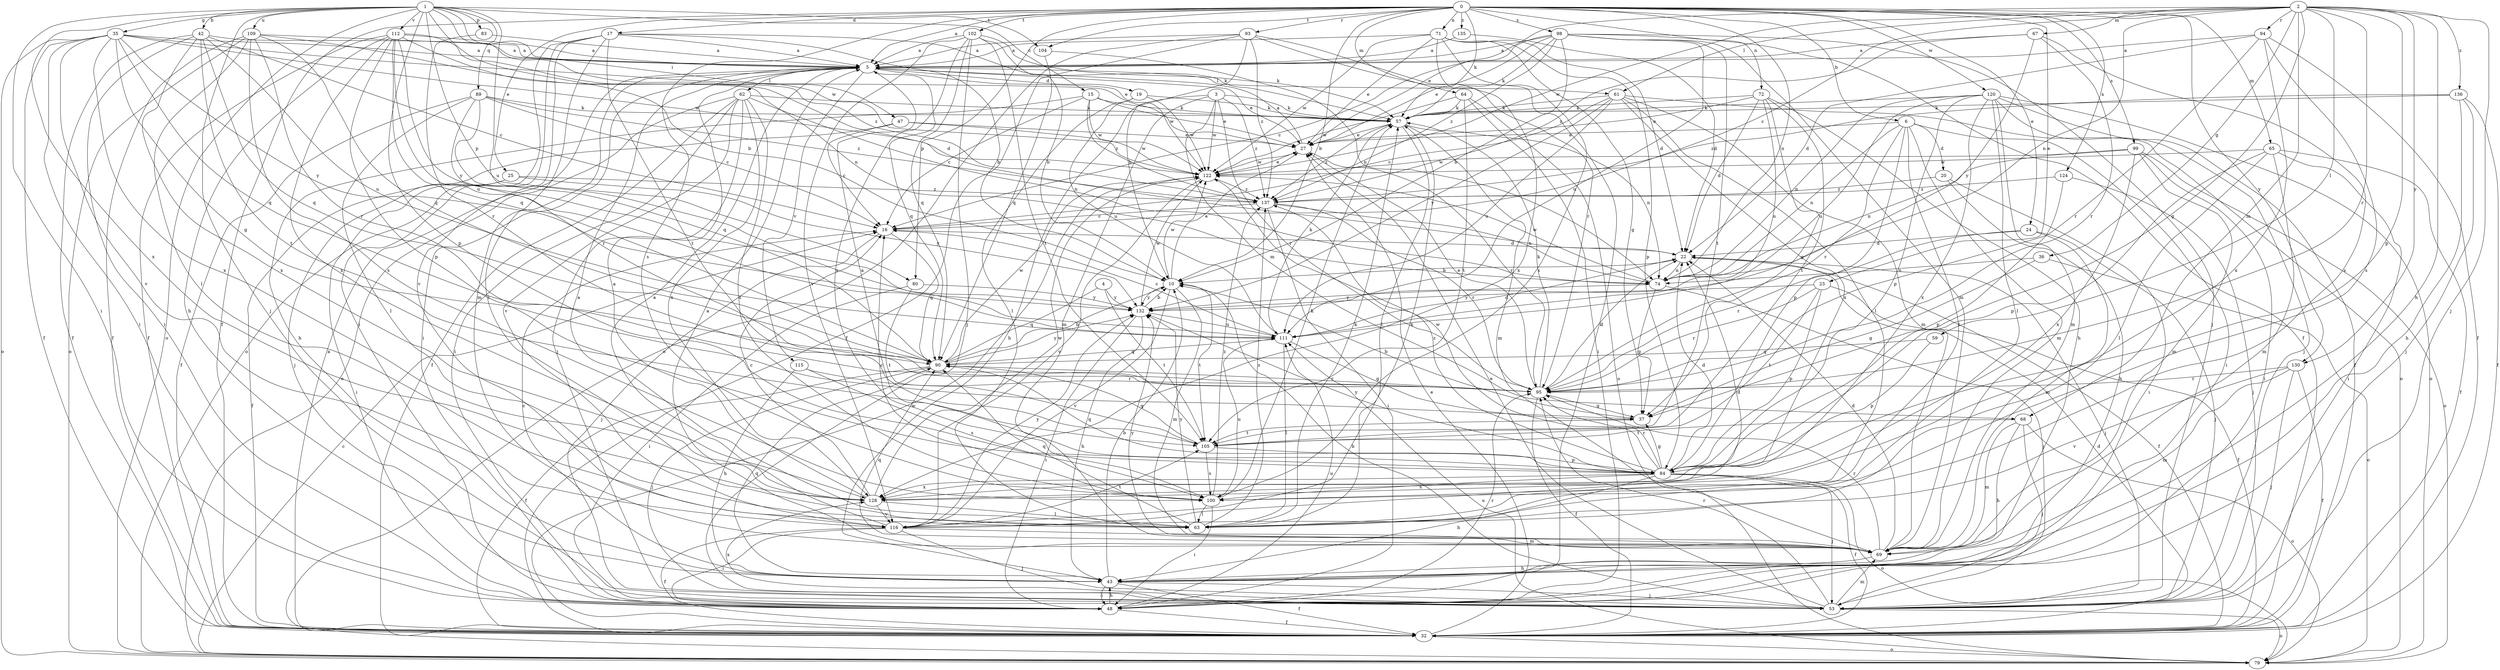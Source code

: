 strict digraph  {
0;
1;
2;
3;
4;
5;
6;
10;
15;
16;
17;
19;
20;
22;
23;
24;
25;
27;
32;
35;
36;
37;
42;
43;
47;
48;
53;
57;
59;
61;
62;
63;
64;
65;
67;
68;
69;
71;
72;
74;
79;
80;
83;
84;
89;
90;
93;
94;
95;
98;
99;
100;
102;
104;
105;
109;
111;
112;
115;
116;
120;
122;
124;
128;
130;
132;
135;
136;
137;
0 -> 5  [label=a];
0 -> 6  [label=b];
0 -> 10  [label=b];
0 -> 17  [label=d];
0 -> 23  [label=e];
0 -> 24  [label=e];
0 -> 25  [label=e];
0 -> 32  [label=f];
0 -> 57  [label=k];
0 -> 64  [label=m];
0 -> 65  [label=m];
0 -> 71  [label=n];
0 -> 72  [label=n];
0 -> 74  [label=n];
0 -> 80  [label=p];
0 -> 93  [label=r];
0 -> 98  [label=s];
0 -> 99  [label=s];
0 -> 100  [label=s];
0 -> 102  [label=t];
0 -> 104  [label=t];
0 -> 120  [label=w];
0 -> 124  [label=x];
0 -> 130  [label=y];
0 -> 135  [label=z];
1 -> 10  [label=b];
1 -> 15  [label=c];
1 -> 35  [label=g];
1 -> 42  [label=h];
1 -> 47  [label=i];
1 -> 48  [label=i];
1 -> 53  [label=j];
1 -> 79  [label=o];
1 -> 80  [label=p];
1 -> 83  [label=p];
1 -> 84  [label=p];
1 -> 89  [label=q];
1 -> 104  [label=t];
1 -> 109  [label=u];
1 -> 111  [label=u];
1 -> 112  [label=v];
1 -> 122  [label=w];
1 -> 128  [label=x];
2 -> 16  [label=c];
2 -> 27  [label=e];
2 -> 36  [label=g];
2 -> 37  [label=g];
2 -> 43  [label=h];
2 -> 53  [label=j];
2 -> 59  [label=l];
2 -> 61  [label=l];
2 -> 67  [label=m];
2 -> 68  [label=m];
2 -> 74  [label=n];
2 -> 84  [label=p];
2 -> 94  [label=r];
2 -> 95  [label=r];
2 -> 122  [label=w];
2 -> 130  [label=y];
2 -> 136  [label=z];
3 -> 43  [label=h];
3 -> 57  [label=k];
3 -> 68  [label=m];
3 -> 69  [label=m];
3 -> 95  [label=r];
3 -> 122  [label=w];
3 -> 137  [label=z];
4 -> 90  [label=q];
4 -> 105  [label=t];
4 -> 132  [label=y];
5 -> 19  [label=d];
5 -> 27  [label=e];
5 -> 48  [label=i];
5 -> 61  [label=l];
5 -> 62  [label=l];
5 -> 63  [label=l];
5 -> 90  [label=q];
5 -> 115  [label=v];
5 -> 122  [label=w];
6 -> 20  [label=d];
6 -> 27  [label=e];
6 -> 48  [label=i];
6 -> 63  [label=l];
6 -> 69  [label=m];
6 -> 74  [label=n];
6 -> 84  [label=p];
6 -> 95  [label=r];
10 -> 27  [label=e];
10 -> 69  [label=m];
10 -> 105  [label=t];
10 -> 116  [label=v];
10 -> 122  [label=w];
10 -> 132  [label=y];
15 -> 16  [label=c];
15 -> 27  [label=e];
15 -> 43  [label=h];
15 -> 57  [label=k];
15 -> 122  [label=w];
15 -> 137  [label=z];
16 -> 22  [label=d];
16 -> 53  [label=j];
16 -> 90  [label=q];
17 -> 5  [label=a];
17 -> 10  [label=b];
17 -> 48  [label=i];
17 -> 57  [label=k];
17 -> 69  [label=m];
17 -> 79  [label=o];
17 -> 105  [label=t];
17 -> 116  [label=v];
19 -> 57  [label=k];
19 -> 63  [label=l];
19 -> 111  [label=u];
19 -> 122  [label=w];
20 -> 43  [label=h];
20 -> 48  [label=i];
20 -> 137  [label=z];
22 -> 10  [label=b];
22 -> 32  [label=f];
22 -> 53  [label=j];
22 -> 74  [label=n];
23 -> 32  [label=f];
23 -> 84  [label=p];
23 -> 95  [label=r];
23 -> 105  [label=t];
23 -> 132  [label=y];
24 -> 22  [label=d];
24 -> 53  [label=j];
24 -> 69  [label=m];
24 -> 95  [label=r];
25 -> 32  [label=f];
25 -> 48  [label=i];
25 -> 132  [label=y];
25 -> 137  [label=z];
27 -> 5  [label=a];
27 -> 95  [label=r];
27 -> 122  [label=w];
32 -> 5  [label=a];
32 -> 22  [label=d];
32 -> 27  [label=e];
32 -> 79  [label=o];
32 -> 122  [label=w];
35 -> 5  [label=a];
35 -> 27  [label=e];
35 -> 32  [label=f];
35 -> 37  [label=g];
35 -> 48  [label=i];
35 -> 79  [label=o];
35 -> 90  [label=q];
35 -> 116  [label=v];
35 -> 122  [label=w];
35 -> 128  [label=x];
35 -> 132  [label=y];
36 -> 37  [label=g];
36 -> 74  [label=n];
36 -> 79  [label=o];
37 -> 10  [label=b];
37 -> 105  [label=t];
42 -> 5  [label=a];
42 -> 16  [label=c];
42 -> 32  [label=f];
42 -> 48  [label=i];
42 -> 90  [label=q];
42 -> 105  [label=t];
42 -> 111  [label=u];
42 -> 128  [label=x];
43 -> 10  [label=b];
43 -> 16  [label=c];
43 -> 32  [label=f];
43 -> 48  [label=i];
43 -> 53  [label=j];
43 -> 90  [label=q];
47 -> 16  [label=c];
47 -> 27  [label=e];
47 -> 53  [label=j];
47 -> 122  [label=w];
48 -> 32  [label=f];
48 -> 43  [label=h];
48 -> 95  [label=r];
48 -> 111  [label=u];
53 -> 10  [label=b];
53 -> 27  [label=e];
53 -> 69  [label=m];
53 -> 79  [label=o];
53 -> 95  [label=r];
53 -> 128  [label=x];
57 -> 27  [label=e];
57 -> 63  [label=l];
57 -> 69  [label=m];
57 -> 74  [label=n];
57 -> 137  [label=z];
59 -> 84  [label=p];
59 -> 90  [label=q];
61 -> 16  [label=c];
61 -> 57  [label=k];
61 -> 63  [label=l];
61 -> 69  [label=m];
61 -> 79  [label=o];
61 -> 111  [label=u];
61 -> 128  [label=x];
61 -> 132  [label=y];
62 -> 32  [label=f];
62 -> 48  [label=i];
62 -> 53  [label=j];
62 -> 57  [label=k];
62 -> 74  [label=n];
62 -> 79  [label=o];
62 -> 100  [label=s];
62 -> 116  [label=v];
62 -> 128  [label=x];
63 -> 5  [label=a];
63 -> 57  [label=k];
63 -> 90  [label=q];
63 -> 132  [label=y];
63 -> 137  [label=z];
64 -> 48  [label=i];
64 -> 57  [label=k];
64 -> 79  [label=o];
64 -> 105  [label=t];
64 -> 122  [label=w];
65 -> 32  [label=f];
65 -> 48  [label=i];
65 -> 63  [label=l];
65 -> 69  [label=m];
65 -> 84  [label=p];
65 -> 122  [label=w];
67 -> 5  [label=a];
67 -> 95  [label=r];
67 -> 100  [label=s];
67 -> 132  [label=y];
67 -> 137  [label=z];
68 -> 43  [label=h];
68 -> 53  [label=j];
68 -> 69  [label=m];
68 -> 79  [label=o];
68 -> 105  [label=t];
69 -> 5  [label=a];
69 -> 22  [label=d];
69 -> 43  [label=h];
69 -> 90  [label=q];
69 -> 95  [label=r];
69 -> 132  [label=y];
71 -> 5  [label=a];
71 -> 22  [label=d];
71 -> 27  [label=e];
71 -> 37  [label=g];
71 -> 84  [label=p];
71 -> 100  [label=s];
71 -> 122  [label=w];
71 -> 128  [label=x];
72 -> 22  [label=d];
72 -> 27  [label=e];
72 -> 37  [label=g];
72 -> 43  [label=h];
72 -> 57  [label=k];
72 -> 105  [label=t];
72 -> 111  [label=u];
74 -> 37  [label=g];
74 -> 53  [label=j];
74 -> 122  [label=w];
74 -> 132  [label=y];
79 -> 16  [label=c];
79 -> 111  [label=u];
80 -> 48  [label=i];
80 -> 105  [label=t];
80 -> 132  [label=y];
83 -> 5  [label=a];
83 -> 95  [label=r];
84 -> 5  [label=a];
84 -> 22  [label=d];
84 -> 32  [label=f];
84 -> 37  [label=g];
84 -> 43  [label=h];
84 -> 53  [label=j];
84 -> 79  [label=o];
84 -> 90  [label=q];
84 -> 95  [label=r];
84 -> 100  [label=s];
84 -> 122  [label=w];
84 -> 128  [label=x];
84 -> 132  [label=y];
84 -> 137  [label=z];
89 -> 16  [label=c];
89 -> 32  [label=f];
89 -> 57  [label=k];
89 -> 63  [label=l];
89 -> 90  [label=q];
89 -> 95  [label=r];
89 -> 137  [label=z];
90 -> 10  [label=b];
90 -> 32  [label=f];
90 -> 53  [label=j];
90 -> 95  [label=r];
90 -> 122  [label=w];
90 -> 132  [label=y];
93 -> 5  [label=a];
93 -> 10  [label=b];
93 -> 32  [label=f];
93 -> 48  [label=i];
93 -> 79  [label=o];
93 -> 95  [label=r];
93 -> 137  [label=z];
94 -> 5  [label=a];
94 -> 22  [label=d];
94 -> 32  [label=f];
94 -> 95  [label=r];
94 -> 100  [label=s];
94 -> 128  [label=x];
95 -> 22  [label=d];
95 -> 27  [label=e];
95 -> 32  [label=f];
95 -> 37  [label=g];
95 -> 57  [label=k];
98 -> 5  [label=a];
98 -> 10  [label=b];
98 -> 16  [label=c];
98 -> 27  [label=e];
98 -> 32  [label=f];
98 -> 53  [label=j];
98 -> 57  [label=k];
98 -> 69  [label=m];
98 -> 105  [label=t];
98 -> 111  [label=u];
98 -> 137  [label=z];
99 -> 48  [label=i];
99 -> 69  [label=m];
99 -> 74  [label=n];
99 -> 79  [label=o];
99 -> 122  [label=w];
99 -> 128  [label=x];
100 -> 16  [label=c];
100 -> 48  [label=i];
100 -> 57  [label=k];
100 -> 63  [label=l];
100 -> 111  [label=u];
100 -> 137  [label=z];
102 -> 5  [label=a];
102 -> 10  [label=b];
102 -> 53  [label=j];
102 -> 57  [label=k];
102 -> 90  [label=q];
102 -> 100  [label=s];
102 -> 105  [label=t];
102 -> 116  [label=v];
104 -> 74  [label=n];
104 -> 90  [label=q];
105 -> 84  [label=p];
105 -> 90  [label=q];
105 -> 100  [label=s];
109 -> 5  [label=a];
109 -> 22  [label=d];
109 -> 32  [label=f];
109 -> 63  [label=l];
109 -> 79  [label=o];
109 -> 90  [label=q];
109 -> 95  [label=r];
109 -> 100  [label=s];
111 -> 16  [label=c];
111 -> 22  [label=d];
111 -> 37  [label=g];
111 -> 57  [label=k];
111 -> 63  [label=l];
111 -> 90  [label=q];
112 -> 5  [label=a];
112 -> 32  [label=f];
112 -> 43  [label=h];
112 -> 74  [label=n];
112 -> 84  [label=p];
112 -> 90  [label=q];
112 -> 111  [label=u];
112 -> 128  [label=x];
112 -> 132  [label=y];
112 -> 137  [label=z];
115 -> 43  [label=h];
115 -> 95  [label=r];
115 -> 100  [label=s];
116 -> 5  [label=a];
116 -> 22  [label=d];
116 -> 32  [label=f];
116 -> 48  [label=i];
116 -> 53  [label=j];
116 -> 57  [label=k];
116 -> 69  [label=m];
116 -> 105  [label=t];
116 -> 132  [label=y];
120 -> 32  [label=f];
120 -> 53  [label=j];
120 -> 57  [label=k];
120 -> 63  [label=l];
120 -> 69  [label=m];
120 -> 74  [label=n];
120 -> 79  [label=o];
120 -> 84  [label=p];
120 -> 111  [label=u];
120 -> 128  [label=x];
122 -> 27  [label=e];
122 -> 116  [label=v];
122 -> 137  [label=z];
124 -> 53  [label=j];
124 -> 84  [label=p];
124 -> 137  [label=z];
128 -> 5  [label=a];
128 -> 16  [label=c];
128 -> 63  [label=l];
128 -> 116  [label=v];
128 -> 122  [label=w];
130 -> 32  [label=f];
130 -> 53  [label=j];
130 -> 69  [label=m];
130 -> 95  [label=r];
130 -> 116  [label=v];
132 -> 10  [label=b];
132 -> 43  [label=h];
132 -> 48  [label=i];
132 -> 111  [label=u];
132 -> 122  [label=w];
135 -> 5  [label=a];
135 -> 22  [label=d];
136 -> 32  [label=f];
136 -> 43  [label=h];
136 -> 53  [label=j];
136 -> 57  [label=k];
136 -> 137  [label=z];
137 -> 16  [label=c];
137 -> 48  [label=i];
137 -> 74  [label=n];
137 -> 95  [label=r];
}
